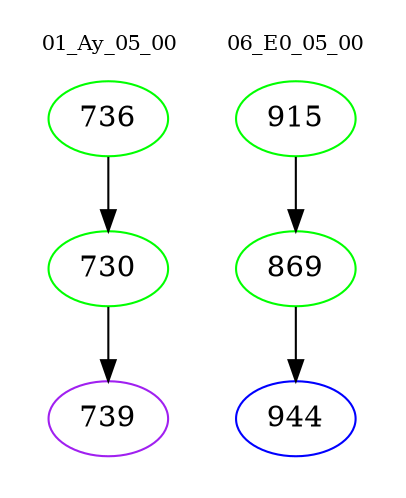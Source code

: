 digraph{
subgraph cluster_0 {
color = white
label = "01_Ay_05_00";
fontsize=10;
T0_736 [label="736", color="green"]
T0_736 -> T0_730 [color="black"]
T0_730 [label="730", color="green"]
T0_730 -> T0_739 [color="black"]
T0_739 [label="739", color="purple"]
}
subgraph cluster_1 {
color = white
label = "06_E0_05_00";
fontsize=10;
T1_915 [label="915", color="green"]
T1_915 -> T1_869 [color="black"]
T1_869 [label="869", color="green"]
T1_869 -> T1_944 [color="black"]
T1_944 [label="944", color="blue"]
}
}
